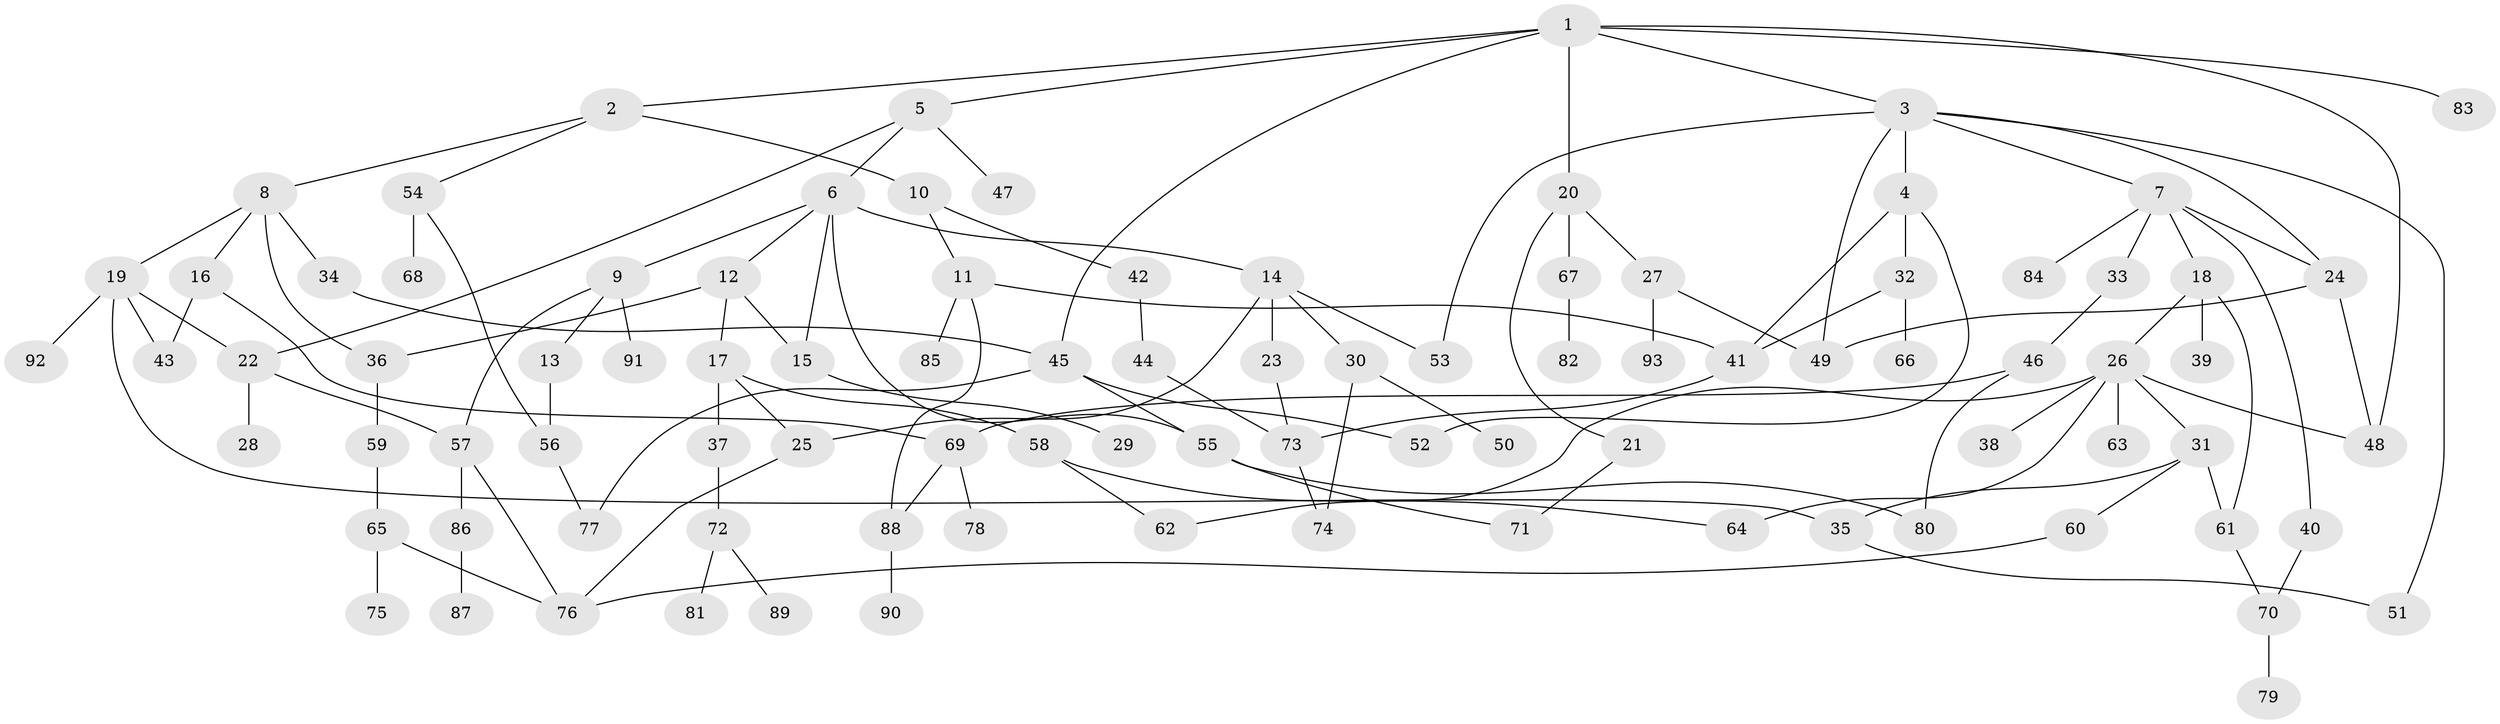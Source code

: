 // Generated by graph-tools (version 1.1) at 2025/13/03/09/25 04:13:18]
// undirected, 93 vertices, 127 edges
graph export_dot {
graph [start="1"]
  node [color=gray90,style=filled];
  1;
  2;
  3;
  4;
  5;
  6;
  7;
  8;
  9;
  10;
  11;
  12;
  13;
  14;
  15;
  16;
  17;
  18;
  19;
  20;
  21;
  22;
  23;
  24;
  25;
  26;
  27;
  28;
  29;
  30;
  31;
  32;
  33;
  34;
  35;
  36;
  37;
  38;
  39;
  40;
  41;
  42;
  43;
  44;
  45;
  46;
  47;
  48;
  49;
  50;
  51;
  52;
  53;
  54;
  55;
  56;
  57;
  58;
  59;
  60;
  61;
  62;
  63;
  64;
  65;
  66;
  67;
  68;
  69;
  70;
  71;
  72;
  73;
  74;
  75;
  76;
  77;
  78;
  79;
  80;
  81;
  82;
  83;
  84;
  85;
  86;
  87;
  88;
  89;
  90;
  91;
  92;
  93;
  1 -- 2;
  1 -- 3;
  1 -- 5;
  1 -- 20;
  1 -- 48;
  1 -- 83;
  1 -- 45;
  2 -- 8;
  2 -- 10;
  2 -- 54;
  3 -- 4;
  3 -- 7;
  3 -- 24;
  3 -- 51;
  3 -- 53;
  3 -- 49;
  4 -- 32;
  4 -- 41;
  4 -- 52;
  5 -- 6;
  5 -- 47;
  5 -- 22;
  6 -- 9;
  6 -- 12;
  6 -- 14;
  6 -- 55;
  6 -- 15;
  7 -- 18;
  7 -- 33;
  7 -- 40;
  7 -- 84;
  7 -- 24;
  8 -- 16;
  8 -- 19;
  8 -- 34;
  8 -- 36;
  9 -- 13;
  9 -- 57;
  9 -- 91;
  10 -- 11;
  10 -- 42;
  11 -- 85;
  11 -- 88;
  11 -- 41;
  12 -- 15;
  12 -- 17;
  12 -- 36;
  13 -- 56;
  14 -- 23;
  14 -- 30;
  14 -- 25;
  14 -- 53;
  15 -- 29;
  16 -- 43;
  16 -- 69;
  17 -- 25;
  17 -- 37;
  17 -- 58;
  18 -- 26;
  18 -- 39;
  18 -- 61;
  19 -- 22;
  19 -- 92;
  19 -- 35;
  19 -- 43;
  20 -- 21;
  20 -- 27;
  20 -- 67;
  21 -- 71;
  22 -- 28;
  22 -- 57;
  23 -- 73;
  24 -- 49;
  24 -- 48;
  25 -- 76;
  26 -- 31;
  26 -- 38;
  26 -- 62;
  26 -- 63;
  26 -- 64;
  26 -- 48;
  27 -- 49;
  27 -- 93;
  30 -- 50;
  30 -- 74;
  31 -- 35;
  31 -- 60;
  31 -- 61;
  32 -- 66;
  32 -- 41;
  33 -- 46;
  34 -- 45;
  35 -- 51;
  36 -- 59;
  37 -- 72;
  40 -- 70;
  41 -- 73;
  42 -- 44;
  44 -- 73;
  45 -- 52;
  45 -- 55;
  45 -- 77;
  46 -- 69;
  46 -- 80;
  54 -- 56;
  54 -- 68;
  55 -- 80;
  55 -- 71;
  56 -- 77;
  57 -- 86;
  57 -- 76;
  58 -- 62;
  58 -- 64;
  59 -- 65;
  60 -- 76;
  61 -- 70;
  65 -- 75;
  65 -- 76;
  67 -- 82;
  69 -- 78;
  69 -- 88;
  70 -- 79;
  72 -- 81;
  72 -- 89;
  73 -- 74;
  86 -- 87;
  88 -- 90;
}
